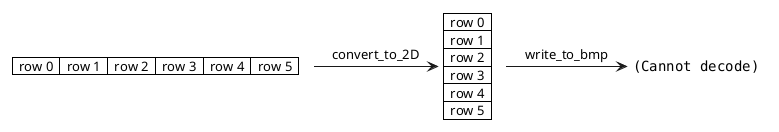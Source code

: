@startuml

<style>
note {
    backgroundcolor white
    shadowing 0
    linecolor transparent
}
</style>
note as grid
    |  row 0  |
    |  row 1  |
    |  row 2  |
    |  row 3  |
    |  row 4  |
    |  row 5  |
end note

note as im
    <img:/home/darcy/Documents/parallelism/heastSeq/image.png>
end note

note as gridline
    |  row 0  |  row 1  |  row 2  |  row 3  |  row 4  |  row 5  |
end note

gridline -> grid: convert_to_2D
grid -> im: write_to_bmp
@enduml